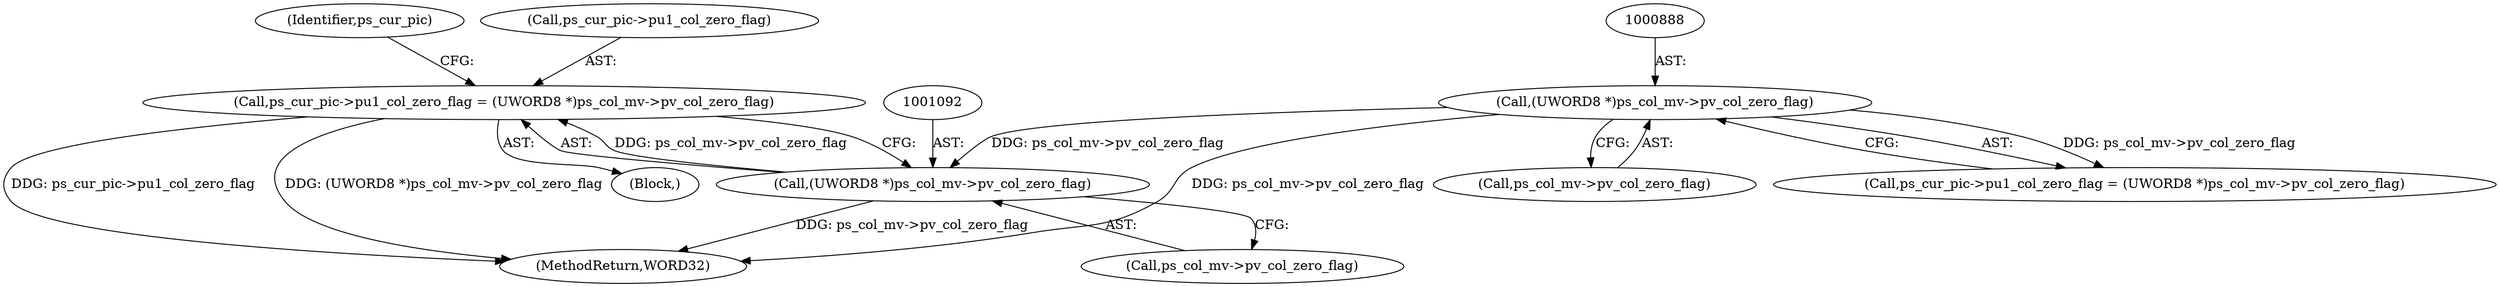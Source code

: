 digraph "0_Android_e629194c62a9a129ce378e08cb1059a8a53f1795_2@pointer" {
"1001087" [label="(Call,ps_cur_pic->pu1_col_zero_flag = (UWORD8 *)ps_col_mv->pv_col_zero_flag)"];
"1001091" [label="(Call,(UWORD8 *)ps_col_mv->pv_col_zero_flag)"];
"1000887" [label="(Call,(UWORD8 *)ps_col_mv->pv_col_zero_flag)"];
"1001088" [label="(Call,ps_cur_pic->pu1_col_zero_flag)"];
"1000944" [label="(Block,)"];
"1002052" [label="(MethodReturn,WORD32)"];
"1001087" [label="(Call,ps_cur_pic->pu1_col_zero_flag = (UWORD8 *)ps_col_mv->pv_col_zero_flag)"];
"1001098" [label="(Identifier,ps_cur_pic)"];
"1000887" [label="(Call,(UWORD8 *)ps_col_mv->pv_col_zero_flag)"];
"1001091" [label="(Call,(UWORD8 *)ps_col_mv->pv_col_zero_flag)"];
"1001093" [label="(Call,ps_col_mv->pv_col_zero_flag)"];
"1000889" [label="(Call,ps_col_mv->pv_col_zero_flag)"];
"1000883" [label="(Call,ps_cur_pic->pu1_col_zero_flag = (UWORD8 *)ps_col_mv->pv_col_zero_flag)"];
"1001087" -> "1000944"  [label="AST: "];
"1001087" -> "1001091"  [label="CFG: "];
"1001088" -> "1001087"  [label="AST: "];
"1001091" -> "1001087"  [label="AST: "];
"1001098" -> "1001087"  [label="CFG: "];
"1001087" -> "1002052"  [label="DDG: ps_cur_pic->pu1_col_zero_flag"];
"1001087" -> "1002052"  [label="DDG: (UWORD8 *)ps_col_mv->pv_col_zero_flag"];
"1001091" -> "1001087"  [label="DDG: ps_col_mv->pv_col_zero_flag"];
"1001091" -> "1001093"  [label="CFG: "];
"1001092" -> "1001091"  [label="AST: "];
"1001093" -> "1001091"  [label="AST: "];
"1001091" -> "1002052"  [label="DDG: ps_col_mv->pv_col_zero_flag"];
"1000887" -> "1001091"  [label="DDG: ps_col_mv->pv_col_zero_flag"];
"1000887" -> "1000883"  [label="AST: "];
"1000887" -> "1000889"  [label="CFG: "];
"1000888" -> "1000887"  [label="AST: "];
"1000889" -> "1000887"  [label="AST: "];
"1000883" -> "1000887"  [label="CFG: "];
"1000887" -> "1002052"  [label="DDG: ps_col_mv->pv_col_zero_flag"];
"1000887" -> "1000883"  [label="DDG: ps_col_mv->pv_col_zero_flag"];
}
